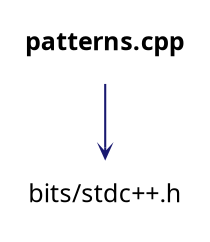 digraph "patterns.cpp"
{
 // INTERACTIVE_SVG=YES
 // LATEX_PDF_SIZE
  graph [];
  edge [fontname=Ubuntu labelfontsize=10 arrowhead=open arrowtail=open arrowsize=0.5];
  node [fontname=Ubuntu fontsize=12 shape=plaintext];
  Node1 [label=<<b>patterns.cpp</b>> tooltip="skeleton examples of OOP and Design patterns" ];
  Node1 -> Node2 [color="midnightblue"style="solid"];
  Node2 [label="bits/stdc++.h" color=grey75 tooltip=" " ];
}
